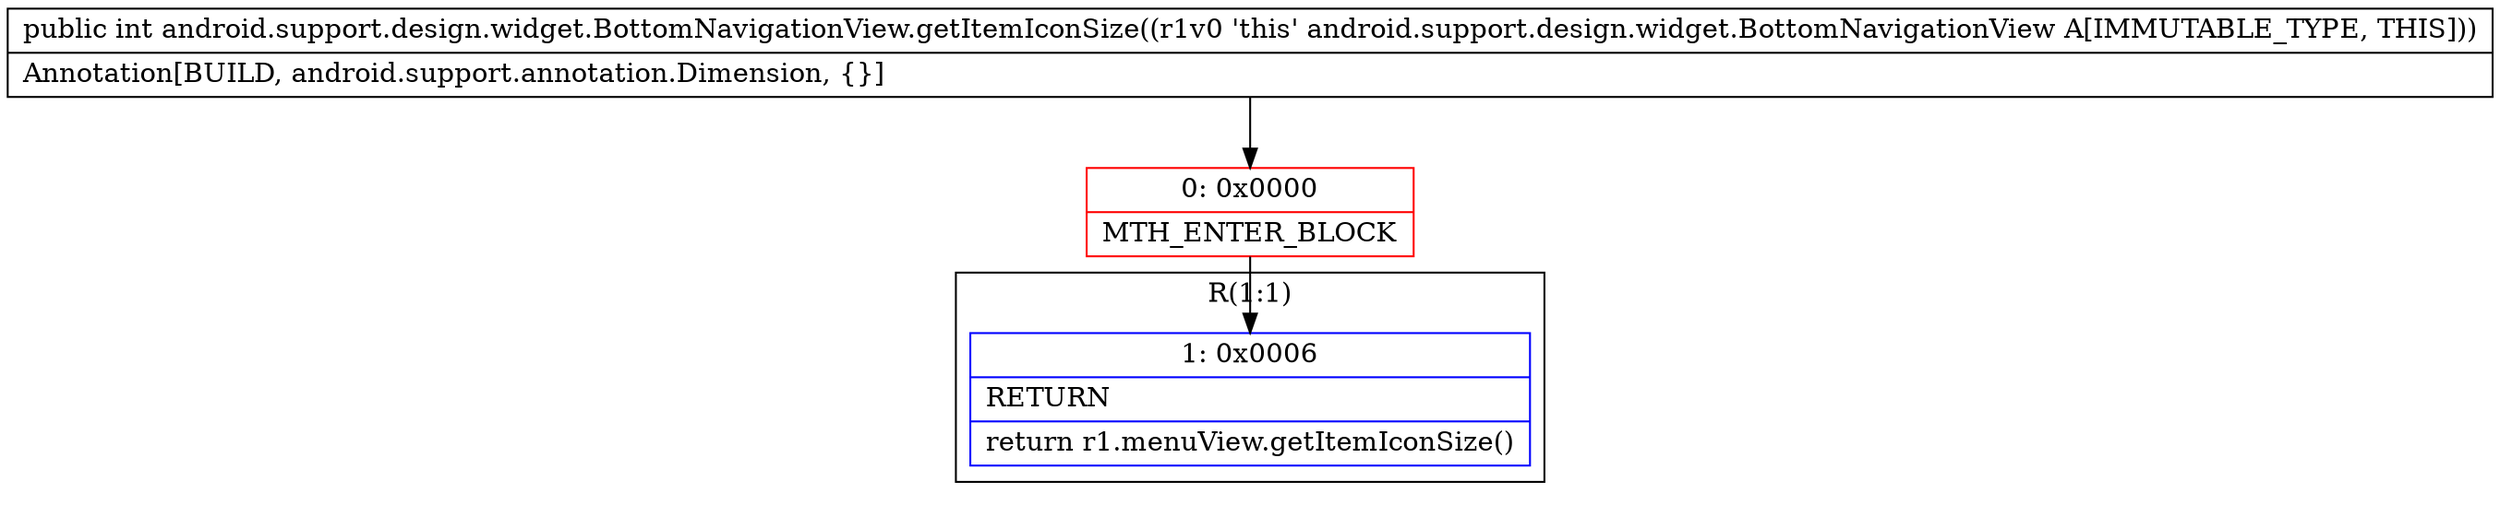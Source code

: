 digraph "CFG forandroid.support.design.widget.BottomNavigationView.getItemIconSize()I" {
subgraph cluster_Region_1974501653 {
label = "R(1:1)";
node [shape=record,color=blue];
Node_1 [shape=record,label="{1\:\ 0x0006|RETURN\l|return r1.menuView.getItemIconSize()\l}"];
}
Node_0 [shape=record,color=red,label="{0\:\ 0x0000|MTH_ENTER_BLOCK\l}"];
MethodNode[shape=record,label="{public int android.support.design.widget.BottomNavigationView.getItemIconSize((r1v0 'this' android.support.design.widget.BottomNavigationView A[IMMUTABLE_TYPE, THIS]))  | Annotation[BUILD, android.support.annotation.Dimension, \{\}]\l}"];
MethodNode -> Node_0;
Node_0 -> Node_1;
}

